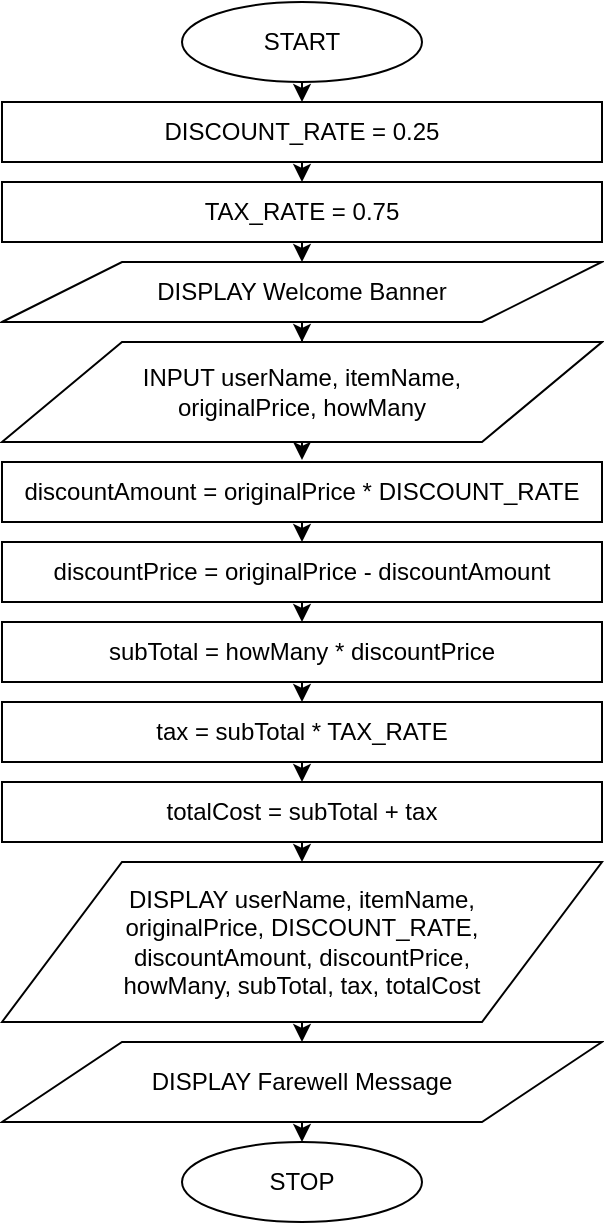 <mxfile version="14.1.8" type="device"><diagram id="lYPo5e9jJtPdBZeDhLwC" name="Page-1"><mxGraphModel dx="554" dy="691" grid="1" gridSize="10" guides="1" tooltips="1" connect="1" arrows="1" fold="1" page="1" pageScale="1" pageWidth="850" pageHeight="1100" math="0" shadow="0"><root><mxCell id="0"/><mxCell id="1" parent="0"/><mxCell id="iFr7MAazGjcteRMJ_6k5-3" style="edgeStyle=orthogonalEdgeStyle;rounded=0;orthogonalLoop=1;jettySize=auto;html=1;exitX=0.5;exitY=1;exitDx=0;exitDy=0;entryX=0.5;entryY=0;entryDx=0;entryDy=0;" parent="1" source="iFr7MAazGjcteRMJ_6k5-1" target="iFr7MAazGjcteRMJ_6k5-2" edge="1"><mxGeometry relative="1" as="geometry"/></mxCell><mxCell id="iFr7MAazGjcteRMJ_6k5-1" value="START" style="ellipse;whiteSpace=wrap;html=1;" parent="1" vertex="1"><mxGeometry x="140" y="30" width="120" height="40" as="geometry"/></mxCell><mxCell id="iFr7MAazGjcteRMJ_6k5-5" style="edgeStyle=orthogonalEdgeStyle;rounded=0;orthogonalLoop=1;jettySize=auto;html=1;exitX=0.5;exitY=1;exitDx=0;exitDy=0;entryX=0.5;entryY=0;entryDx=0;entryDy=0;" parent="1" source="iFr7MAazGjcteRMJ_6k5-2" target="iFr7MAazGjcteRMJ_6k5-4" edge="1"><mxGeometry relative="1" as="geometry"/></mxCell><mxCell id="iFr7MAazGjcteRMJ_6k5-2" value="DISCOUNT_RATE = 0.25" style="rounded=0;whiteSpace=wrap;html=1;" parent="1" vertex="1"><mxGeometry x="50" y="80" width="300" height="30" as="geometry"/></mxCell><mxCell id="iFr7MAazGjcteRMJ_6k5-7" style="edgeStyle=orthogonalEdgeStyle;rounded=0;orthogonalLoop=1;jettySize=auto;html=1;exitX=0.5;exitY=1;exitDx=0;exitDy=0;entryX=0.5;entryY=0;entryDx=0;entryDy=0;" parent="1" source="iFr7MAazGjcteRMJ_6k5-4" target="iFr7MAazGjcteRMJ_6k5-6" edge="1"><mxGeometry relative="1" as="geometry"/></mxCell><mxCell id="iFr7MAazGjcteRMJ_6k5-4" value="TAX_RATE = 0.75" style="rounded=0;whiteSpace=wrap;html=1;" parent="1" vertex="1"><mxGeometry x="50" y="120" width="300" height="30" as="geometry"/></mxCell><mxCell id="iFr7MAazGjcteRMJ_6k5-9" style="edgeStyle=orthogonalEdgeStyle;rounded=0;orthogonalLoop=1;jettySize=auto;html=1;exitX=0.5;exitY=1;exitDx=0;exitDy=0;" parent="1" source="iFr7MAazGjcteRMJ_6k5-6" target="iFr7MAazGjcteRMJ_6k5-8" edge="1"><mxGeometry relative="1" as="geometry"/></mxCell><mxCell id="iFr7MAazGjcteRMJ_6k5-6" value="DISPLAY Welcome Banner" style="shape=parallelogram;perimeter=parallelogramPerimeter;whiteSpace=wrap;html=1;" parent="1" vertex="1"><mxGeometry x="50" y="160" width="300" height="30" as="geometry"/></mxCell><mxCell id="iFr7MAazGjcteRMJ_6k5-11" style="edgeStyle=orthogonalEdgeStyle;rounded=0;orthogonalLoop=1;jettySize=auto;html=1;exitX=0.5;exitY=1;exitDx=0;exitDy=0;" parent="1" edge="1"><mxGeometry relative="1" as="geometry"><mxPoint x="200" y="249" as="sourcePoint"/><mxPoint x="200" y="259" as="targetPoint"/></mxGeometry></mxCell><mxCell id="iFr7MAazGjcteRMJ_6k5-8" value="INPUT userName, itemName, &lt;br&gt;originalPrice, howMany" style="shape=parallelogram;perimeter=parallelogramPerimeter;whiteSpace=wrap;html=1;" parent="1" vertex="1"><mxGeometry x="50" y="200" width="300" height="50" as="geometry"/></mxCell><mxCell id="iFr7MAazGjcteRMJ_6k5-13" style="edgeStyle=orthogonalEdgeStyle;rounded=0;orthogonalLoop=1;jettySize=auto;html=1;exitX=0.5;exitY=1;exitDx=0;exitDy=0;entryX=0.5;entryY=0;entryDx=0;entryDy=0;" parent="1" source="iFr7MAazGjcteRMJ_6k5-10" target="iFr7MAazGjcteRMJ_6k5-12" edge="1"><mxGeometry relative="1" as="geometry"/></mxCell><mxCell id="iFr7MAazGjcteRMJ_6k5-10" value="discountAmount = originalPrice * DISCOUNT_RATE" style="rounded=0;whiteSpace=wrap;html=1;" parent="1" vertex="1"><mxGeometry x="50" y="260" width="300" height="30" as="geometry"/></mxCell><mxCell id="iFr7MAazGjcteRMJ_6k5-15" style="edgeStyle=orthogonalEdgeStyle;rounded=0;orthogonalLoop=1;jettySize=auto;html=1;exitX=0.5;exitY=1;exitDx=0;exitDy=0;entryX=0.5;entryY=0;entryDx=0;entryDy=0;" parent="1" source="iFr7MAazGjcteRMJ_6k5-12" target="iFr7MAazGjcteRMJ_6k5-14" edge="1"><mxGeometry relative="1" as="geometry"/></mxCell><mxCell id="iFr7MAazGjcteRMJ_6k5-12" value="discountPrice = originalPrice - discountAmount" style="rounded=0;whiteSpace=wrap;html=1;" parent="1" vertex="1"><mxGeometry x="50" y="300" width="300" height="30" as="geometry"/></mxCell><mxCell id="iFr7MAazGjcteRMJ_6k5-17" style="edgeStyle=orthogonalEdgeStyle;rounded=0;orthogonalLoop=1;jettySize=auto;html=1;exitX=0.5;exitY=1;exitDx=0;exitDy=0;entryX=0.5;entryY=0;entryDx=0;entryDy=0;" parent="1" source="iFr7MAazGjcteRMJ_6k5-14" target="iFr7MAazGjcteRMJ_6k5-16" edge="1"><mxGeometry relative="1" as="geometry"/></mxCell><mxCell id="iFr7MAazGjcteRMJ_6k5-14" value="subTotal = howMany * discountPrice" style="rounded=0;whiteSpace=wrap;html=1;" parent="1" vertex="1"><mxGeometry x="50" y="340" width="300" height="30" as="geometry"/></mxCell><mxCell id="iFr7MAazGjcteRMJ_6k5-19" style="edgeStyle=orthogonalEdgeStyle;rounded=0;orthogonalLoop=1;jettySize=auto;html=1;exitX=0.5;exitY=1;exitDx=0;exitDy=0;entryX=0.5;entryY=0;entryDx=0;entryDy=0;" parent="1" source="iFr7MAazGjcteRMJ_6k5-16" target="iFr7MAazGjcteRMJ_6k5-18" edge="1"><mxGeometry relative="1" as="geometry"/></mxCell><mxCell id="iFr7MAazGjcteRMJ_6k5-16" value="tax = subTotal * TAX_RATE" style="rounded=0;whiteSpace=wrap;html=1;" parent="1" vertex="1"><mxGeometry x="50" y="380" width="300" height="30" as="geometry"/></mxCell><mxCell id="iFr7MAazGjcteRMJ_6k5-21" style="edgeStyle=orthogonalEdgeStyle;rounded=0;orthogonalLoop=1;jettySize=auto;html=1;exitX=0.5;exitY=1;exitDx=0;exitDy=0;entryX=0.5;entryY=0;entryDx=0;entryDy=0;" parent="1" source="iFr7MAazGjcteRMJ_6k5-18" target="iFr7MAazGjcteRMJ_6k5-20" edge="1"><mxGeometry relative="1" as="geometry"/></mxCell><mxCell id="iFr7MAazGjcteRMJ_6k5-18" value="totalCost = subTotal + tax" style="rounded=0;whiteSpace=wrap;html=1;" parent="1" vertex="1"><mxGeometry x="50" y="420" width="300" height="30" as="geometry"/></mxCell><mxCell id="iFr7MAazGjcteRMJ_6k5-23" style="edgeStyle=orthogonalEdgeStyle;rounded=0;orthogonalLoop=1;jettySize=auto;html=1;exitX=0.5;exitY=1;exitDx=0;exitDy=0;entryX=0.5;entryY=0;entryDx=0;entryDy=0;" parent="1" source="iFr7MAazGjcteRMJ_6k5-20" target="iFr7MAazGjcteRMJ_6k5-22" edge="1"><mxGeometry relative="1" as="geometry"/></mxCell><mxCell id="iFr7MAazGjcteRMJ_6k5-20" value="DISPLAY userName, itemName,&lt;br&gt;originalPrice, DISCOUNT_RATE,&lt;br&gt;discountAmount, discountPrice,&lt;br&gt;howMany, subTotal, tax, totalCost" style="shape=parallelogram;perimeter=parallelogramPerimeter;whiteSpace=wrap;html=1;" parent="1" vertex="1"><mxGeometry x="50" y="460" width="300" height="80" as="geometry"/></mxCell><mxCell id="iFr7MAazGjcteRMJ_6k5-26" style="edgeStyle=orthogonalEdgeStyle;rounded=0;orthogonalLoop=1;jettySize=auto;html=1;exitX=0.5;exitY=1;exitDx=0;exitDy=0;entryX=0.5;entryY=0;entryDx=0;entryDy=0;" parent="1" source="iFr7MAazGjcteRMJ_6k5-22" target="iFr7MAazGjcteRMJ_6k5-25" edge="1"><mxGeometry relative="1" as="geometry"/></mxCell><mxCell id="iFr7MAazGjcteRMJ_6k5-22" value="DISPLAY Farewell Message" style="shape=parallelogram;perimeter=parallelogramPerimeter;whiteSpace=wrap;html=1;" parent="1" vertex="1"><mxGeometry x="50" y="550" width="300" height="40" as="geometry"/></mxCell><mxCell id="iFr7MAazGjcteRMJ_6k5-25" value="STOP" style="ellipse;whiteSpace=wrap;html=1;" parent="1" vertex="1"><mxGeometry x="140" y="600" width="120" height="40" as="geometry"/></mxCell></root></mxGraphModel></diagram></mxfile>